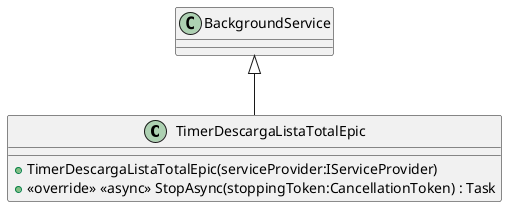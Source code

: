@startuml
class TimerDescargaListaTotalEpic {
    + TimerDescargaListaTotalEpic(serviceProvider:IServiceProvider)
    + <<override>> <<async>> StopAsync(stoppingToken:CancellationToken) : Task
}
BackgroundService <|-- TimerDescargaListaTotalEpic
@enduml
